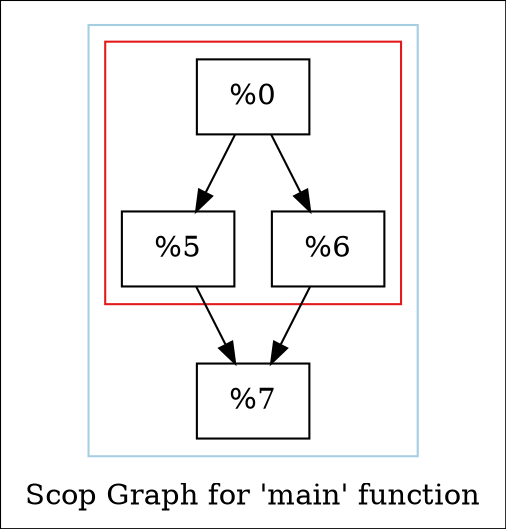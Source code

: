 digraph "Scop Graph for 'main' function" {
	label="Scop Graph for 'main' function";

	Node0xdf2bb0 [shape=record,label="{%0}"];
	Node0xdf2bb0 -> Node0xdf1ae0;
	Node0xdf2bb0 -> Node0xdf1b40;
	Node0xdf1ae0 [shape=record,label="{%5}"];
	Node0xdf1ae0 -> Node0xdf1c00;
	Node0xdf1c00 [shape=record,label="{%7}"];
	Node0xdf1b40 [shape=record,label="{%6}"];
	Node0xdf1b40 -> Node0xdf1c00;
	colorscheme = "paired12"
        subgraph cluster_0xdf3030 {
          label = "";
          style = solid;
          color = 1
          subgraph cluster_0xd9e310 {
            label = "";
            style = solid;
            color = 6
            Node0xdf2bb0;
            Node0xdf1ae0;
            Node0xdf1b40;
          }
          Node0xdf1c00;
        }
}
